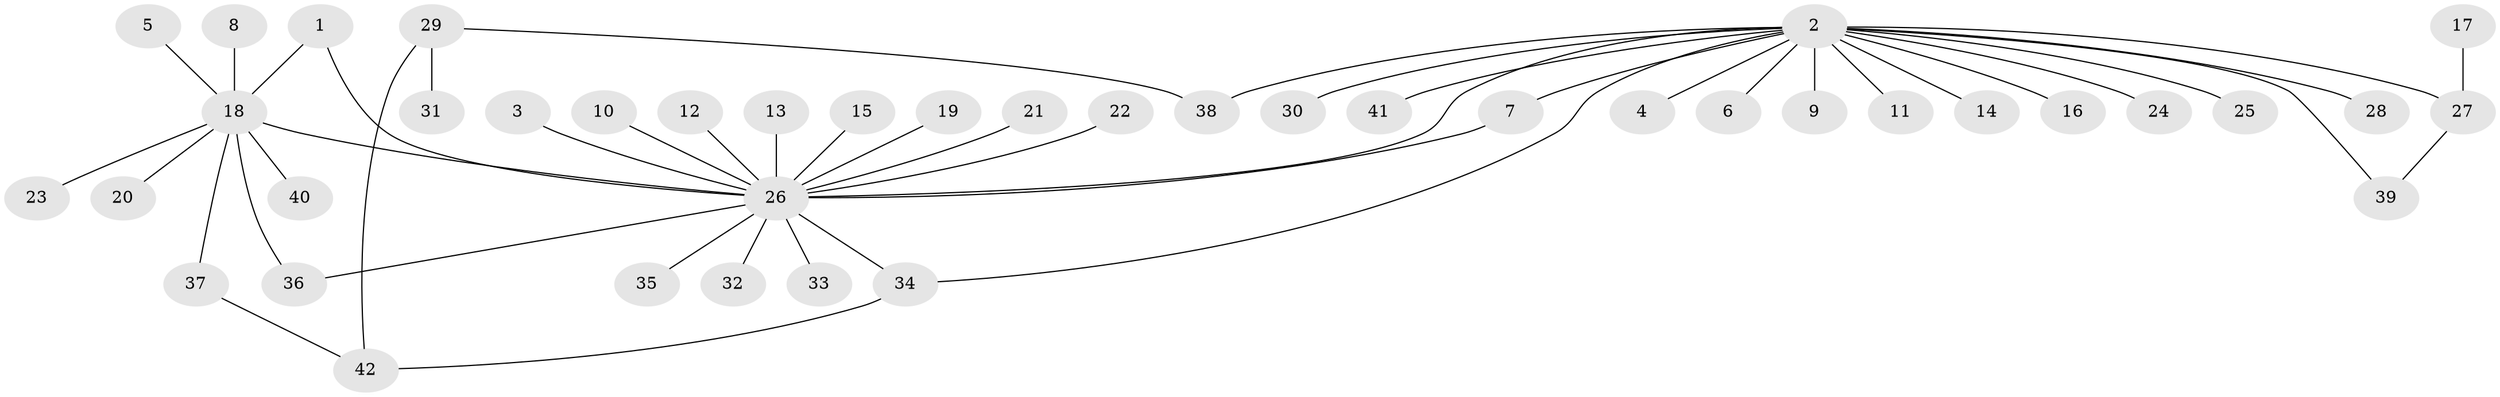 // original degree distribution, {16: 0.012048192771084338, 19: 0.012048192771084338, 2: 0.18072289156626506, 4: 0.03614457831325301, 1: 0.6265060240963856, 5: 0.04819277108433735, 3: 0.060240963855421686, 6: 0.012048192771084338, 10: 0.012048192771084338}
// Generated by graph-tools (version 1.1) at 2025/49/03/09/25 03:49:47]
// undirected, 42 vertices, 48 edges
graph export_dot {
graph [start="1"]
  node [color=gray90,style=filled];
  1;
  2;
  3;
  4;
  5;
  6;
  7;
  8;
  9;
  10;
  11;
  12;
  13;
  14;
  15;
  16;
  17;
  18;
  19;
  20;
  21;
  22;
  23;
  24;
  25;
  26;
  27;
  28;
  29;
  30;
  31;
  32;
  33;
  34;
  35;
  36;
  37;
  38;
  39;
  40;
  41;
  42;
  1 -- 18 [weight=1.0];
  1 -- 26 [weight=1.0];
  2 -- 4 [weight=1.0];
  2 -- 6 [weight=1.0];
  2 -- 7 [weight=1.0];
  2 -- 9 [weight=1.0];
  2 -- 11 [weight=1.0];
  2 -- 14 [weight=1.0];
  2 -- 16 [weight=1.0];
  2 -- 24 [weight=1.0];
  2 -- 25 [weight=1.0];
  2 -- 26 [weight=1.0];
  2 -- 27 [weight=1.0];
  2 -- 28 [weight=1.0];
  2 -- 30 [weight=1.0];
  2 -- 34 [weight=1.0];
  2 -- 38 [weight=1.0];
  2 -- 39 [weight=1.0];
  2 -- 41 [weight=1.0];
  3 -- 26 [weight=1.0];
  5 -- 18 [weight=1.0];
  7 -- 26 [weight=1.0];
  8 -- 18 [weight=1.0];
  10 -- 26 [weight=1.0];
  12 -- 26 [weight=1.0];
  13 -- 26 [weight=1.0];
  15 -- 26 [weight=1.0];
  17 -- 27 [weight=1.0];
  18 -- 20 [weight=1.0];
  18 -- 23 [weight=1.0];
  18 -- 26 [weight=1.0];
  18 -- 36 [weight=1.0];
  18 -- 37 [weight=1.0];
  18 -- 40 [weight=1.0];
  19 -- 26 [weight=1.0];
  21 -- 26 [weight=1.0];
  22 -- 26 [weight=1.0];
  26 -- 32 [weight=1.0];
  26 -- 33 [weight=1.0];
  26 -- 34 [weight=1.0];
  26 -- 35 [weight=1.0];
  26 -- 36 [weight=1.0];
  27 -- 39 [weight=1.0];
  29 -- 31 [weight=1.0];
  29 -- 38 [weight=1.0];
  29 -- 42 [weight=1.0];
  34 -- 42 [weight=1.0];
  37 -- 42 [weight=1.0];
}

